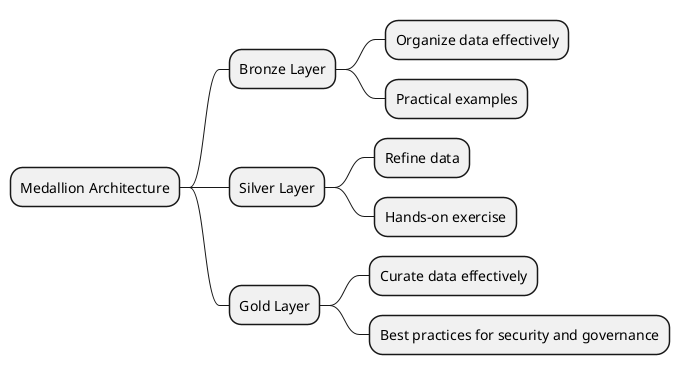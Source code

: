 @startmindmap
* Medallion Architecture
** Bronze Layer
*** Organize data effectively
*** Practical examples
** Silver Layer
*** Refine data
*** Hands-on exercise
** Gold Layer
*** Curate data effectively
*** Best practices for security and governance
@endmindmap